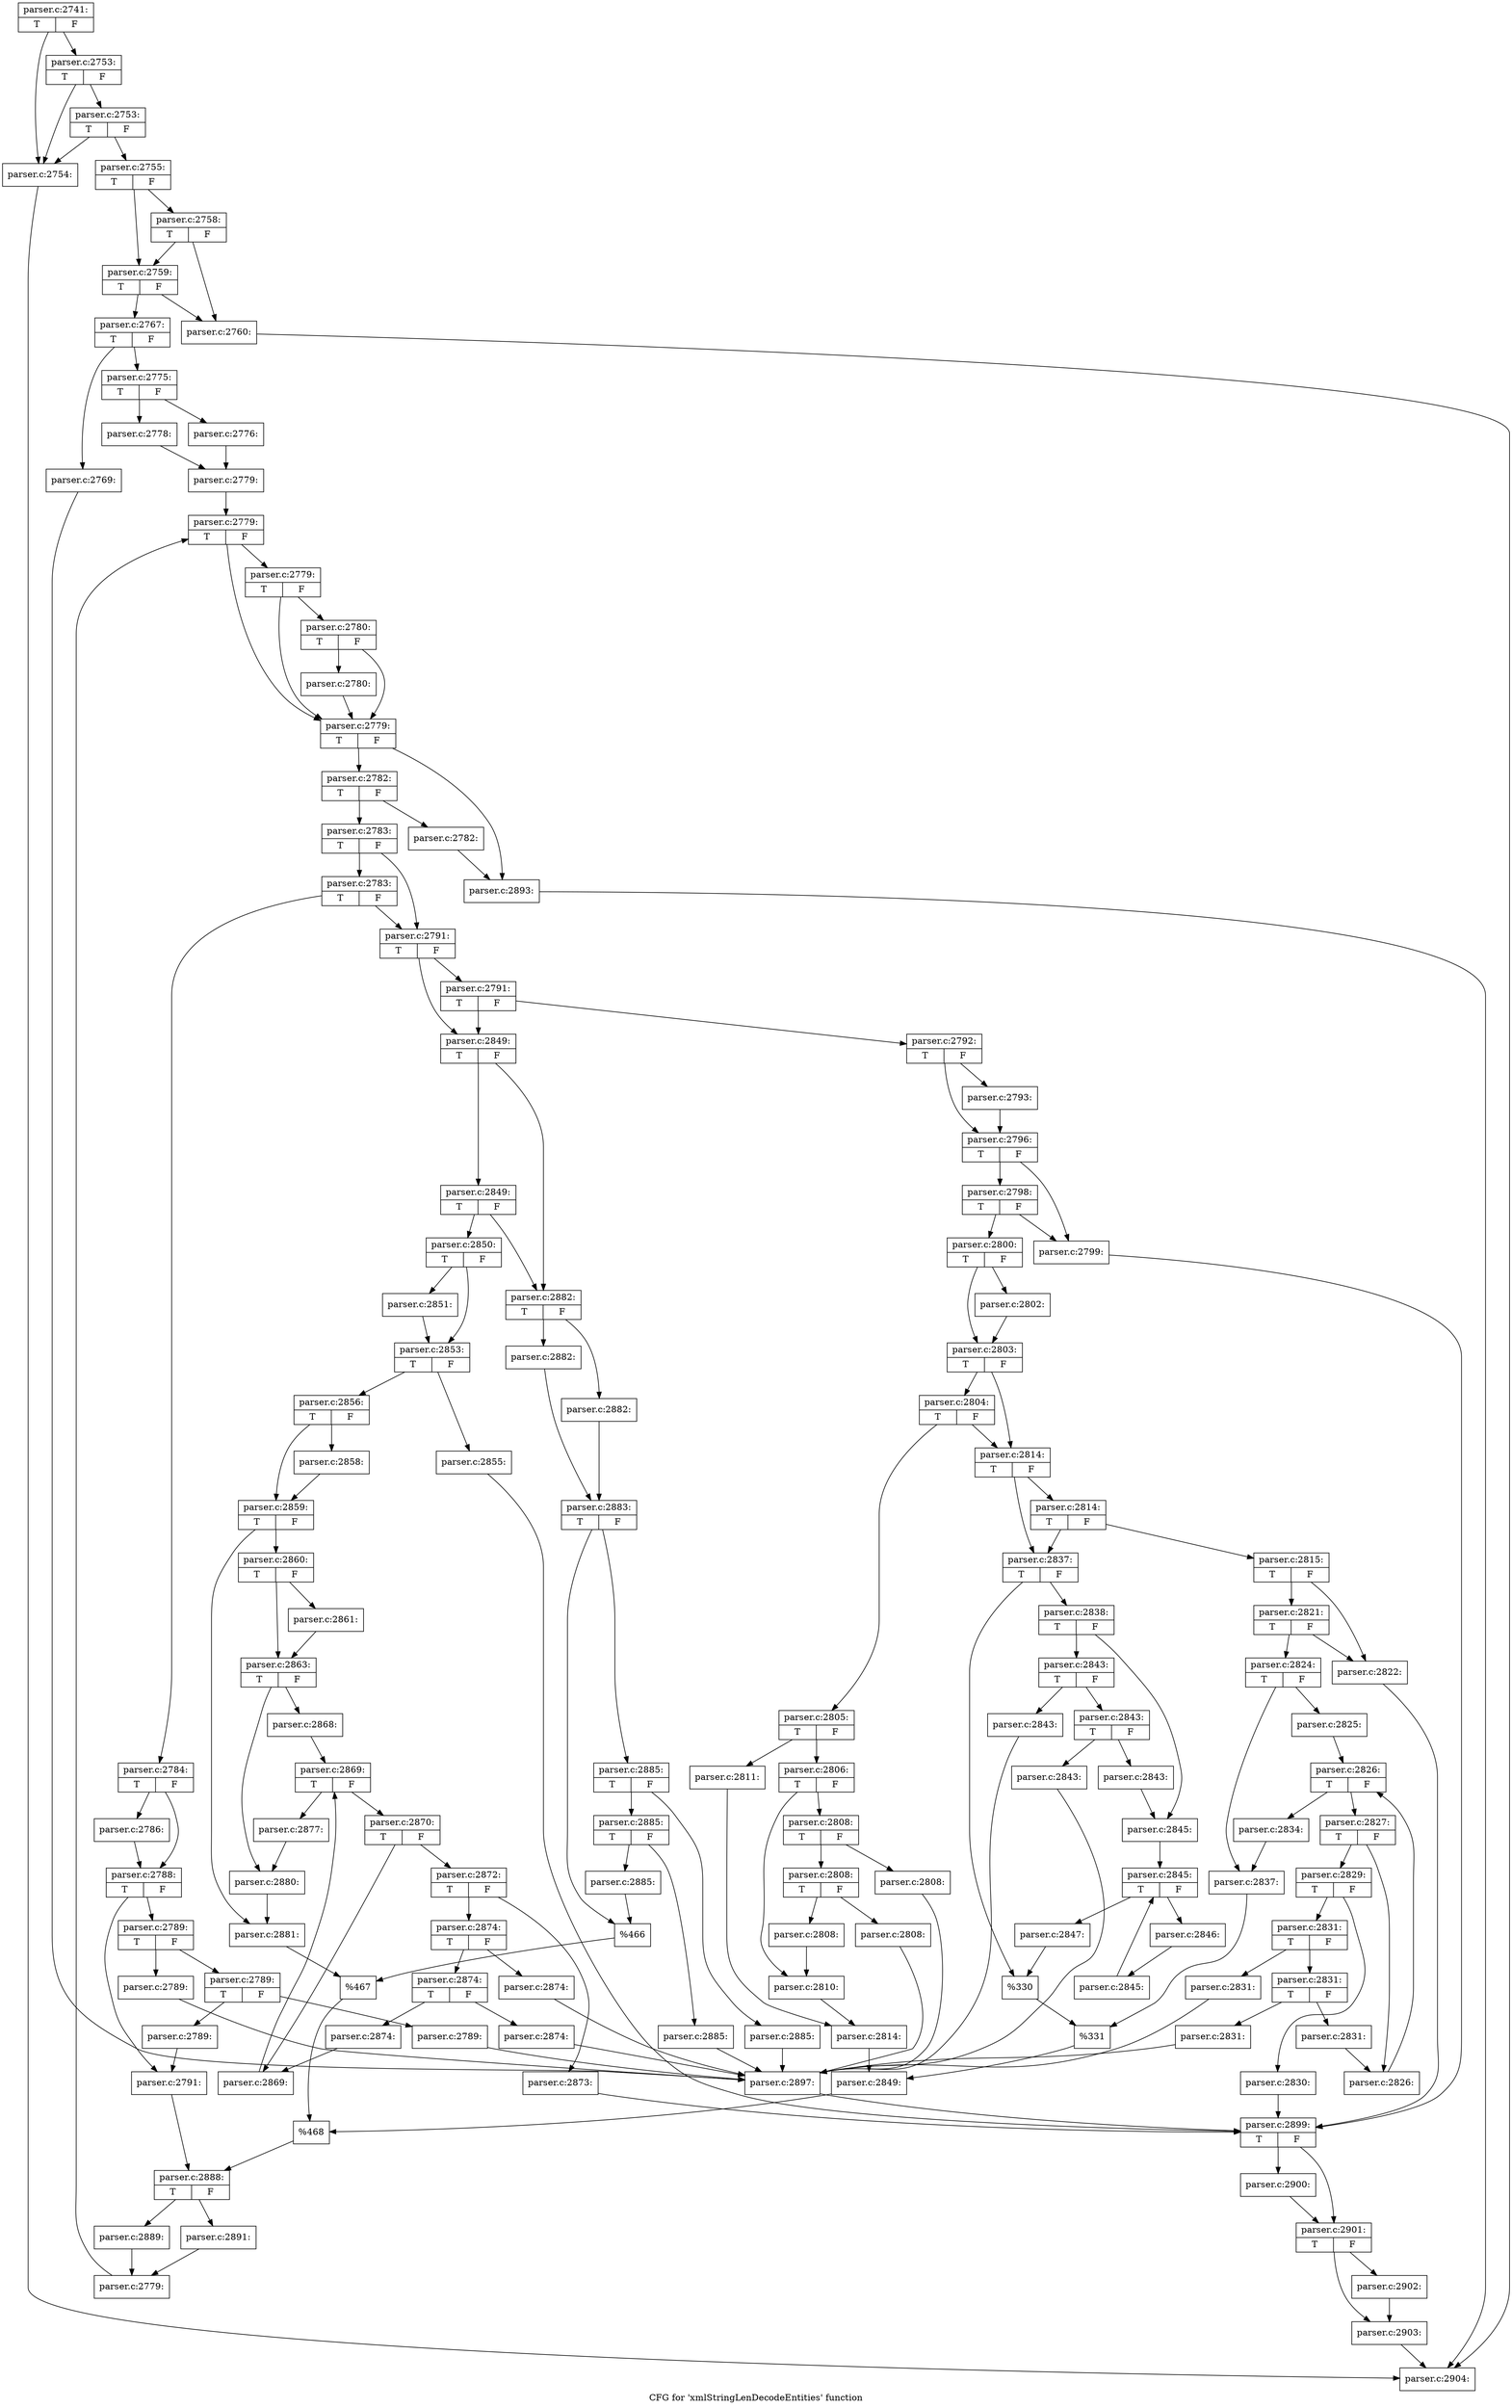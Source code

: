 digraph "CFG for 'xmlStringLenDecodeEntities' function" {
	label="CFG for 'xmlStringLenDecodeEntities' function";

	Node0x55fc880 [shape=record,label="{parser.c:2741:|{<s0>T|<s1>F}}"];
	Node0x55fc880 -> Node0x5804b30;
	Node0x55fc880 -> Node0x5804c50;
	Node0x5804c50 [shape=record,label="{parser.c:2753:|{<s0>T|<s1>F}}"];
	Node0x5804c50 -> Node0x5804b30;
	Node0x5804c50 -> Node0x5804bd0;
	Node0x5804bd0 [shape=record,label="{parser.c:2753:|{<s0>T|<s1>F}}"];
	Node0x5804bd0 -> Node0x5804b30;
	Node0x5804bd0 -> Node0x5804b80;
	Node0x5804b30 [shape=record,label="{parser.c:2754:}"];
	Node0x5804b30 -> Node0x57f3760;
	Node0x5804b80 [shape=record,label="{parser.c:2755:|{<s0>T|<s1>F}}"];
	Node0x5804b80 -> Node0x5805950;
	Node0x5804b80 -> Node0x58058d0;
	Node0x5805950 [shape=record,label="{parser.c:2758:|{<s0>T|<s1>F}}"];
	Node0x5805950 -> Node0x5805830;
	Node0x5805950 -> Node0x58058d0;
	Node0x58058d0 [shape=record,label="{parser.c:2759:|{<s0>T|<s1>F}}"];
	Node0x58058d0 -> Node0x5805830;
	Node0x58058d0 -> Node0x5805880;
	Node0x5805830 [shape=record,label="{parser.c:2760:}"];
	Node0x5805830 -> Node0x57f3760;
	Node0x5805880 [shape=record,label="{parser.c:2767:|{<s0>T|<s1>F}}"];
	Node0x5805880 -> Node0x5688b90;
	Node0x5805880 -> Node0x5688be0;
	Node0x5688b90 [shape=record,label="{parser.c:2769:}"];
	Node0x5688b90 -> Node0x5688d70;
	Node0x5688be0 [shape=record,label="{parser.c:2775:|{<s0>T|<s1>F}}"];
	Node0x5688be0 -> Node0x5715ad0;
	Node0x5688be0 -> Node0x5715b70;
	Node0x5715ad0 [shape=record,label="{parser.c:2776:}"];
	Node0x5715ad0 -> Node0x5715b20;
	Node0x5715b70 [shape=record,label="{parser.c:2778:}"];
	Node0x5715b70 -> Node0x5715b20;
	Node0x5715b20 [shape=record,label="{parser.c:2779:}"];
	Node0x5715b20 -> Node0x580a300;
	Node0x580a300 [shape=record,label="{parser.c:2779:|{<s0>T|<s1>F}}"];
	Node0x580a300 -> Node0x580ab00;
	Node0x580a300 -> Node0x580aa10;
	Node0x580ab00 [shape=record,label="{parser.c:2779:|{<s0>T|<s1>F}}"];
	Node0x580ab00 -> Node0x580aab0;
	Node0x580ab00 -> Node0x580aa10;
	Node0x580aab0 [shape=record,label="{parser.c:2780:|{<s0>T|<s1>F}}"];
	Node0x580aab0 -> Node0x580aa60;
	Node0x580aab0 -> Node0x580aa10;
	Node0x580aa60 [shape=record,label="{parser.c:2780:}"];
	Node0x580aa60 -> Node0x580aa10;
	Node0x580aa10 [shape=record,label="{parser.c:2779:|{<s0>T|<s1>F}}"];
	Node0x580aa10 -> Node0x580b080;
	Node0x580aa10 -> Node0x580a9c0;
	Node0x580b080 [shape=record,label="{parser.c:2782:|{<s0>T|<s1>F}}"];
	Node0x580b080 -> Node0x580b610;
	Node0x580b080 -> Node0x580b660;
	Node0x580b610 [shape=record,label="{parser.c:2782:}"];
	Node0x580b610 -> Node0x580a9c0;
	Node0x580b660 [shape=record,label="{parser.c:2783:|{<s0>T|<s1>F}}"];
	Node0x580b660 -> Node0x580ba60;
	Node0x580b660 -> Node0x580ba10;
	Node0x580ba60 [shape=record,label="{parser.c:2783:|{<s0>T|<s1>F}}"];
	Node0x580ba60 -> Node0x580b970;
	Node0x580ba60 -> Node0x580ba10;
	Node0x580b970 [shape=record,label="{parser.c:2784:|{<s0>T|<s1>F}}"];
	Node0x580b970 -> Node0x580c7a0;
	Node0x580b970 -> Node0x580cae0;
	Node0x580c7a0 [shape=record,label="{parser.c:2786:}"];
	Node0x580c7a0 -> Node0x580cae0;
	Node0x580cae0 [shape=record,label="{parser.c:2788:|{<s0>T|<s1>F}}"];
	Node0x580cae0 -> Node0x580cfa0;
	Node0x580cae0 -> Node0x580d550;
	Node0x580cfa0 [shape=record,label="{parser.c:2789:|{<s0>T|<s1>F}}"];
	Node0x580cfa0 -> Node0x580ddf0;
	Node0x580cfa0 -> Node0x580de40;
	Node0x580ddf0 [shape=record,label="{parser.c:2789:}"];
	Node0x580ddf0 -> Node0x5688d70;
	Node0x580de40 [shape=record,label="{parser.c:2789:|{<s0>T|<s1>F}}"];
	Node0x580de40 -> Node0x580e330;
	Node0x580de40 -> Node0x580e380;
	Node0x580e330 [shape=record,label="{parser.c:2789:}"];
	Node0x580e330 -> Node0x5688d70;
	Node0x580e380 [shape=record,label="{parser.c:2789:}"];
	Node0x580e380 -> Node0x580d550;
	Node0x580d550 [shape=record,label="{parser.c:2791:}"];
	Node0x580d550 -> Node0x580b9c0;
	Node0x580ba10 [shape=record,label="{parser.c:2791:|{<s0>T|<s1>F}}"];
	Node0x580ba10 -> Node0x580ea60;
	Node0x580ba10 -> Node0x580ea10;
	Node0x580ea60 [shape=record,label="{parser.c:2791:|{<s0>T|<s1>F}}"];
	Node0x580ea60 -> Node0x580e970;
	Node0x580ea60 -> Node0x580ea10;
	Node0x580e970 [shape=record,label="{parser.c:2792:|{<s0>T|<s1>F}}"];
	Node0x580e970 -> Node0x580eff0;
	Node0x580e970 -> Node0x580f040;
	Node0x580eff0 [shape=record,label="{parser.c:2793:}"];
	Node0x580eff0 -> Node0x580f040;
	Node0x580f040 [shape=record,label="{parser.c:2796:|{<s0>T|<s1>F}}"];
	Node0x580f040 -> Node0x5765190;
	Node0x580f040 -> Node0x5810830;
	Node0x5810830 [shape=record,label="{parser.c:2798:|{<s0>T|<s1>F}}"];
	Node0x5810830 -> Node0x5765190;
	Node0x5810830 -> Node0x58107e0;
	Node0x5765190 [shape=record,label="{parser.c:2799:}"];
	Node0x5765190 -> Node0x5810f60;
	Node0x58107e0 [shape=record,label="{parser.c:2800:|{<s0>T|<s1>F}}"];
	Node0x58107e0 -> Node0x58112f0;
	Node0x58107e0 -> Node0x5811340;
	Node0x58112f0 [shape=record,label="{parser.c:2802:}"];
	Node0x58112f0 -> Node0x5811340;
	Node0x5811340 [shape=record,label="{parser.c:2803:|{<s0>T|<s1>F}}"];
	Node0x5811340 -> Node0x5811d60;
	Node0x5811340 -> Node0x5811d10;
	Node0x5811d60 [shape=record,label="{parser.c:2804:|{<s0>T|<s1>F}}"];
	Node0x5811d60 -> Node0x5811c70;
	Node0x5811d60 -> Node0x5811d10;
	Node0x5811c70 [shape=record,label="{parser.c:2805:|{<s0>T|<s1>F}}"];
	Node0x5811c70 -> Node0x5812400;
	Node0x5811c70 -> Node0x58124a0;
	Node0x5812400 [shape=record,label="{parser.c:2806:|{<s0>T|<s1>F}}"];
	Node0x5812400 -> Node0x5812f10;
	Node0x5812400 -> Node0x5812f60;
	Node0x5812f10 [shape=record,label="{parser.c:2808:|{<s0>T|<s1>F}}"];
	Node0x5812f10 -> Node0x5813a40;
	Node0x5812f10 -> Node0x5813a90;
	Node0x5813a40 [shape=record,label="{parser.c:2808:}"];
	Node0x5813a40 -> Node0x5688d70;
	Node0x5813a90 [shape=record,label="{parser.c:2808:|{<s0>T|<s1>F}}"];
	Node0x5813a90 -> Node0x5813fb0;
	Node0x5813a90 -> Node0x5814000;
	Node0x5813fb0 [shape=record,label="{parser.c:2808:}"];
	Node0x5813fb0 -> Node0x5688d70;
	Node0x5814000 [shape=record,label="{parser.c:2808:}"];
	Node0x5814000 -> Node0x5812f60;
	Node0x5812f60 [shape=record,label="{parser.c:2810:}"];
	Node0x5812f60 -> Node0x5812450;
	Node0x58124a0 [shape=record,label="{parser.c:2811:}"];
	Node0x58124a0 -> Node0x5812450;
	Node0x5812450 [shape=record,label="{parser.c:2814:}"];
	Node0x5812450 -> Node0x5811cc0;
	Node0x5811d10 [shape=record,label="{parser.c:2814:|{<s0>T|<s1>F}}"];
	Node0x5811d10 -> Node0x58150c0;
	Node0x5811d10 -> Node0x5814e70;
	Node0x58150c0 [shape=record,label="{parser.c:2814:|{<s0>T|<s1>F}}"];
	Node0x58150c0 -> Node0x568ad60;
	Node0x58150c0 -> Node0x5814e70;
	Node0x568ad60 [shape=record,label="{parser.c:2815:|{<s0>T|<s1>F}}"];
	Node0x568ad60 -> Node0x5815d10;
	Node0x568ad60 -> Node0x5816650;
	Node0x5816650 [shape=record,label="{parser.c:2821:|{<s0>T|<s1>F}}"];
	Node0x5816650 -> Node0x5815d10;
	Node0x5816650 -> Node0x5816000;
	Node0x5815d10 [shape=record,label="{parser.c:2822:}"];
	Node0x5815d10 -> Node0x5810f60;
	Node0x5816000 [shape=record,label="{parser.c:2824:|{<s0>T|<s1>F}}"];
	Node0x5816000 -> Node0x5816ed0;
	Node0x5816000 -> Node0x5816f20;
	Node0x5816ed0 [shape=record,label="{parser.c:2825:}"];
	Node0x5816ed0 -> Node0x5817340;
	Node0x5817340 [shape=record,label="{parser.c:2826:|{<s0>T|<s1>F}}"];
	Node0x5817340 -> Node0x58177b0;
	Node0x5817340 -> Node0x5817520;
	Node0x58177b0 [shape=record,label="{parser.c:2827:|{<s0>T|<s1>F}}"];
	Node0x58177b0 -> Node0x5817e30;
	Node0x58177b0 -> Node0x5817e80;
	Node0x5817e30 [shape=record,label="{parser.c:2829:|{<s0>T|<s1>F}}"];
	Node0x5817e30 -> Node0x5818300;
	Node0x5817e30 -> Node0x5818350;
	Node0x5818300 [shape=record,label="{parser.c:2830:}"];
	Node0x5818300 -> Node0x5810f60;
	Node0x5818350 [shape=record,label="{parser.c:2831:|{<s0>T|<s1>F}}"];
	Node0x5818350 -> Node0x5818f40;
	Node0x5818350 -> Node0x5818f90;
	Node0x5818f40 [shape=record,label="{parser.c:2831:}"];
	Node0x5818f40 -> Node0x5688d70;
	Node0x5818f90 [shape=record,label="{parser.c:2831:|{<s0>T|<s1>F}}"];
	Node0x5818f90 -> Node0x58194b0;
	Node0x5818f90 -> Node0x5819500;
	Node0x58194b0 [shape=record,label="{parser.c:2831:}"];
	Node0x58194b0 -> Node0x5688d70;
	Node0x5819500 [shape=record,label="{parser.c:2831:}"];
	Node0x5819500 -> Node0x5817e80;
	Node0x5817e80 [shape=record,label="{parser.c:2826:}"];
	Node0x5817e80 -> Node0x5817340;
	Node0x5817520 [shape=record,label="{parser.c:2834:}"];
	Node0x5817520 -> Node0x5816f20;
	Node0x5816f20 [shape=record,label="{parser.c:2837:}"];
	Node0x5816f20 -> Node0x5814b40;
	Node0x5814e70 [shape=record,label="{parser.c:2837:|{<s0>T|<s1>F}}"];
	Node0x5814e70 -> Node0x5819fb0;
	Node0x5814e70 -> Node0x581a000;
	Node0x5819fb0 [shape=record,label="{parser.c:2838:|{<s0>T|<s1>F}}"];
	Node0x5819fb0 -> Node0x581aee0;
	Node0x5819fb0 -> Node0x581b6b0;
	Node0x581aee0 [shape=record,label="{parser.c:2843:|{<s0>T|<s1>F}}"];
	Node0x581aee0 -> Node0x581c3e0;
	Node0x581aee0 -> Node0x581c430;
	Node0x581c3e0 [shape=record,label="{parser.c:2843:}"];
	Node0x581c3e0 -> Node0x5688d70;
	Node0x581c430 [shape=record,label="{parser.c:2843:|{<s0>T|<s1>F}}"];
	Node0x581c430 -> Node0x581aca0;
	Node0x581c430 -> Node0x581acf0;
	Node0x581aca0 [shape=record,label="{parser.c:2843:}"];
	Node0x581aca0 -> Node0x5688d70;
	Node0x581acf0 [shape=record,label="{parser.c:2843:}"];
	Node0x581acf0 -> Node0x581b6b0;
	Node0x581b6b0 [shape=record,label="{parser.c:2845:}"];
	Node0x581b6b0 -> Node0x57afbd0;
	Node0x57afbd0 [shape=record,label="{parser.c:2845:|{<s0>T|<s1>F}}"];
	Node0x57afbd0 -> Node0x57afe30;
	Node0x57afbd0 -> Node0x57afb80;
	Node0x57afe30 [shape=record,label="{parser.c:2846:}"];
	Node0x57afe30 -> Node0x57afde0;
	Node0x57afde0 [shape=record,label="{parser.c:2845:}"];
	Node0x57afde0 -> Node0x57afbd0;
	Node0x57afb80 [shape=record,label="{parser.c:2847:}"];
	Node0x57afb80 -> Node0x581a000;
	Node0x581a000 [shape=record,label="{%330}"];
	Node0x581a000 -> Node0x5814b40;
	Node0x5814b40 [shape=record,label="{%331}"];
	Node0x5814b40 -> Node0x5811cc0;
	Node0x5811cc0 [shape=record,label="{parser.c:2849:}"];
	Node0x5811cc0 -> Node0x580e9c0;
	Node0x580ea10 [shape=record,label="{parser.c:2849:|{<s0>T|<s1>F}}"];
	Node0x580ea10 -> Node0x581e950;
	Node0x580ea10 -> Node0x581e900;
	Node0x581e950 [shape=record,label="{parser.c:2849:|{<s0>T|<s1>F}}"];
	Node0x581e950 -> Node0x581e860;
	Node0x581e950 -> Node0x581e900;
	Node0x581e860 [shape=record,label="{parser.c:2850:|{<s0>T|<s1>F}}"];
	Node0x581e860 -> Node0x581ef60;
	Node0x581e860 -> Node0x581efb0;
	Node0x581ef60 [shape=record,label="{parser.c:2851:}"];
	Node0x581ef60 -> Node0x581efb0;
	Node0x581efb0 [shape=record,label="{parser.c:2853:|{<s0>T|<s1>F}}"];
	Node0x581efb0 -> Node0x5820020;
	Node0x581efb0 -> Node0x5820350;
	Node0x5820020 [shape=record,label="{parser.c:2855:}"];
	Node0x5820020 -> Node0x5810f60;
	Node0x5820350 [shape=record,label="{parser.c:2856:|{<s0>T|<s1>F}}"];
	Node0x5820350 -> Node0x5820950;
	Node0x5820350 -> Node0x58209a0;
	Node0x5820950 [shape=record,label="{parser.c:2858:}"];
	Node0x5820950 -> Node0x58209a0;
	Node0x58209a0 [shape=record,label="{parser.c:2859:|{<s0>T|<s1>F}}"];
	Node0x58209a0 -> Node0x581fef0;
	Node0x58209a0 -> Node0x581ff40;
	Node0x581fef0 [shape=record,label="{parser.c:2860:|{<s0>T|<s1>F}}"];
	Node0x581fef0 -> Node0x5821280;
	Node0x581fef0 -> Node0x58212d0;
	Node0x5821280 [shape=record,label="{parser.c:2861:}"];
	Node0x5821280 -> Node0x58212d0;
	Node0x58212d0 [shape=record,label="{parser.c:2863:|{<s0>T|<s1>F}}"];
	Node0x58212d0 -> Node0x5821f90;
	Node0x58212d0 -> Node0x5822c30;
	Node0x5821f90 [shape=record,label="{parser.c:2868:}"];
	Node0x5821f90 -> Node0x5823050;
	Node0x5823050 [shape=record,label="{parser.c:2869:|{<s0>T|<s1>F}}"];
	Node0x5823050 -> Node0x58234c0;
	Node0x5823050 -> Node0x5823230;
	Node0x58234c0 [shape=record,label="{parser.c:2870:|{<s0>T|<s1>F}}"];
	Node0x58234c0 -> Node0x5823b40;
	Node0x58234c0 -> Node0x5823b90;
	Node0x5823b40 [shape=record,label="{parser.c:2872:|{<s0>T|<s1>F}}"];
	Node0x5823b40 -> Node0x5824010;
	Node0x5823b40 -> Node0x5824060;
	Node0x5824010 [shape=record,label="{parser.c:2873:}"];
	Node0x5824010 -> Node0x5810f60;
	Node0x5824060 [shape=record,label="{parser.c:2874:|{<s0>T|<s1>F}}"];
	Node0x5824060 -> Node0x5824c50;
	Node0x5824060 -> Node0x5824ca0;
	Node0x5824c50 [shape=record,label="{parser.c:2874:}"];
	Node0x5824c50 -> Node0x5688d70;
	Node0x5824ca0 [shape=record,label="{parser.c:2874:|{<s0>T|<s1>F}}"];
	Node0x5824ca0 -> Node0x58251c0;
	Node0x5824ca0 -> Node0x5825210;
	Node0x58251c0 [shape=record,label="{parser.c:2874:}"];
	Node0x58251c0 -> Node0x5688d70;
	Node0x5825210 [shape=record,label="{parser.c:2874:}"];
	Node0x5825210 -> Node0x5823b90;
	Node0x5823b90 [shape=record,label="{parser.c:2869:}"];
	Node0x5823b90 -> Node0x5823050;
	Node0x5823230 [shape=record,label="{parser.c:2877:}"];
	Node0x5823230 -> Node0x5822c30;
	Node0x5822c30 [shape=record,label="{parser.c:2880:}"];
	Node0x5822c30 -> Node0x581ff40;
	Node0x581ff40 [shape=record,label="{parser.c:2881:}"];
	Node0x581ff40 -> Node0x581e8b0;
	Node0x581e900 [shape=record,label="{parser.c:2882:|{<s0>T|<s1>F}}"];
	Node0x581e900 -> Node0x5825d30;
	Node0x581e900 -> Node0x5825dd0;
	Node0x5825d30 [shape=record,label="{parser.c:2882:}"];
	Node0x5825d30 -> Node0x5825d80;
	Node0x5825dd0 [shape=record,label="{parser.c:2882:}"];
	Node0x5825dd0 -> Node0x5825d80;
	Node0x5825d80 [shape=record,label="{parser.c:2883:|{<s0>T|<s1>F}}"];
	Node0x5825d80 -> Node0x5826b40;
	Node0x5825d80 -> Node0x5826b90;
	Node0x5826b40 [shape=record,label="{parser.c:2885:|{<s0>T|<s1>F}}"];
	Node0x5826b40 -> Node0x5827670;
	Node0x5826b40 -> Node0x58276c0;
	Node0x5827670 [shape=record,label="{parser.c:2885:}"];
	Node0x5827670 -> Node0x5688d70;
	Node0x58276c0 [shape=record,label="{parser.c:2885:|{<s0>T|<s1>F}}"];
	Node0x58276c0 -> Node0x5827be0;
	Node0x58276c0 -> Node0x5827c30;
	Node0x5827be0 [shape=record,label="{parser.c:2885:}"];
	Node0x5827be0 -> Node0x5688d70;
	Node0x5827c30 [shape=record,label="{parser.c:2885:}"];
	Node0x5827c30 -> Node0x5826b90;
	Node0x5826b90 [shape=record,label="{%466}"];
	Node0x5826b90 -> Node0x581e8b0;
	Node0x581e8b0 [shape=record,label="{%467}"];
	Node0x581e8b0 -> Node0x580e9c0;
	Node0x580e9c0 [shape=record,label="{%468}"];
	Node0x580e9c0 -> Node0x580b9c0;
	Node0x580b9c0 [shape=record,label="{parser.c:2888:|{<s0>T|<s1>F}}"];
	Node0x580b9c0 -> Node0x5828400;
	Node0x580b9c0 -> Node0x58284a0;
	Node0x5828400 [shape=record,label="{parser.c:2889:}"];
	Node0x5828400 -> Node0x5828450;
	Node0x58284a0 [shape=record,label="{parser.c:2891:}"];
	Node0x58284a0 -> Node0x5828450;
	Node0x5828450 [shape=record,label="{parser.c:2779:}"];
	Node0x5828450 -> Node0x580a300;
	Node0x580a9c0 [shape=record,label="{parser.c:2893:}"];
	Node0x580a9c0 -> Node0x57f3760;
	Node0x5688d70 [shape=record,label="{parser.c:2897:}"];
	Node0x5688d70 -> Node0x5810f60;
	Node0x5810f60 [shape=record,label="{parser.c:2899:|{<s0>T|<s1>F}}"];
	Node0x5810f60 -> Node0x5829320;
	Node0x5810f60 -> Node0x5829370;
	Node0x5829320 [shape=record,label="{parser.c:2900:}"];
	Node0x5829320 -> Node0x5829370;
	Node0x5829370 [shape=record,label="{parser.c:2901:|{<s0>T|<s1>F}}"];
	Node0x5829370 -> Node0x5829860;
	Node0x5829370 -> Node0x58298b0;
	Node0x5829860 [shape=record,label="{parser.c:2902:}"];
	Node0x5829860 -> Node0x58298b0;
	Node0x58298b0 [shape=record,label="{parser.c:2903:}"];
	Node0x58298b0 -> Node0x57f3760;
	Node0x57f3760 [shape=record,label="{parser.c:2904:}"];
}
